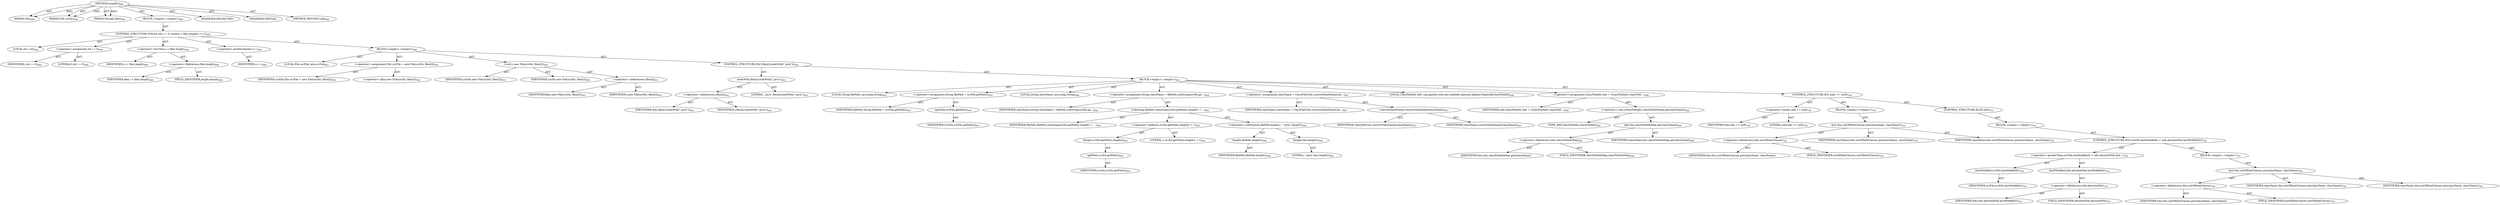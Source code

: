 digraph "scanDir" {  
"111669149710" [label = <(METHOD,scanDir)<SUB>688</SUB>> ]
"115964117018" [label = <(PARAM,this)<SUB>688</SUB>> ]
"115964117019" [label = <(PARAM,File srcDir)<SUB>688</SUB>> ]
"115964117020" [label = <(PARAM,String[] files)<SUB>688</SUB>> ]
"25769803874" [label = <(BLOCK,&lt;empty&gt;,&lt;empty&gt;)<SUB>688</SUB>> ]
"47244640338" [label = <(CONTROL_STRUCTURE,FOR,for (int i = 0; Some(i &lt; files.length); i++))<SUB>690</SUB>> ]
"94489280603" [label = <(LOCAL,int i: int)<SUB>690</SUB>> ]
"30064771674" [label = <(&lt;operator&gt;.assignment,int i = 0)<SUB>690</SUB>> ]
"68719477226" [label = <(IDENTIFIER,i,int i = 0)<SUB>690</SUB>> ]
"90194313321" [label = <(LITERAL,0,int i = 0)<SUB>690</SUB>> ]
"30064771675" [label = <(&lt;operator&gt;.lessThan,i &lt; files.length)<SUB>690</SUB>> ]
"68719477227" [label = <(IDENTIFIER,i,i &lt; files.length)<SUB>690</SUB>> ]
"30064771676" [label = <(&lt;operator&gt;.fieldAccess,files.length)<SUB>690</SUB>> ]
"68719477228" [label = <(IDENTIFIER,files,i &lt; files.length)<SUB>690</SUB>> ]
"55834574960" [label = <(FIELD_IDENTIFIER,length,length)<SUB>690</SUB>> ]
"30064771677" [label = <(&lt;operator&gt;.postIncrement,i++)<SUB>690</SUB>> ]
"68719477229" [label = <(IDENTIFIER,i,i++)<SUB>690</SUB>> ]
"25769803875" [label = <(BLOCK,&lt;empty&gt;,&lt;empty&gt;)<SUB>690</SUB>> ]
"94489280604" [label = <(LOCAL,File srcFile: java.io.File)<SUB>691</SUB>> ]
"30064771678" [label = <(&lt;operator&gt;.assignment,File srcFile = new File(srcDir, files[i]))<SUB>691</SUB>> ]
"68719477230" [label = <(IDENTIFIER,srcFile,File srcFile = new File(srcDir, files[i]))<SUB>691</SUB>> ]
"30064771679" [label = <(&lt;operator&gt;.alloc,new File(srcDir, files[i]))<SUB>691</SUB>> ]
"30064771680" [label = <(&lt;init&gt;,new File(srcDir, files[i]))<SUB>691</SUB>> ]
"68719477231" [label = <(IDENTIFIER,srcFile,new File(srcDir, files[i]))<SUB>691</SUB>> ]
"68719477232" [label = <(IDENTIFIER,srcDir,new File(srcDir, files[i]))<SUB>691</SUB>> ]
"30064771681" [label = <(&lt;operator&gt;.indexAccess,files[i])<SUB>691</SUB>> ]
"68719477233" [label = <(IDENTIFIER,files,new File(srcDir, files[i]))<SUB>691</SUB>> ]
"68719477234" [label = <(IDENTIFIER,i,new File(srcDir, files[i]))<SUB>691</SUB>> ]
"47244640339" [label = <(CONTROL_STRUCTURE,IF,if (files[i].endsWith(&quot;.java&quot;)))<SUB>692</SUB>> ]
"30064771682" [label = <(endsWith,files[i].endsWith(&quot;.java&quot;))<SUB>692</SUB>> ]
"30064771683" [label = <(&lt;operator&gt;.indexAccess,files[i])<SUB>692</SUB>> ]
"68719477235" [label = <(IDENTIFIER,files,files[i].endsWith(&quot;.java&quot;))<SUB>692</SUB>> ]
"68719477236" [label = <(IDENTIFIER,i,files[i].endsWith(&quot;.java&quot;))<SUB>692</SUB>> ]
"90194313322" [label = <(LITERAL,&quot;.java&quot;,files[i].endsWith(&quot;.java&quot;))<SUB>692</SUB>> ]
"25769803876" [label = <(BLOCK,&lt;empty&gt;,&lt;empty&gt;)<SUB>692</SUB>> ]
"94489280605" [label = <(LOCAL,String filePath: java.lang.String)<SUB>693</SUB>> ]
"30064771684" [label = <(&lt;operator&gt;.assignment,String filePath = srcFile.getPath())<SUB>693</SUB>> ]
"68719477237" [label = <(IDENTIFIER,filePath,String filePath = srcFile.getPath())<SUB>693</SUB>> ]
"30064771685" [label = <(getPath,srcFile.getPath())<SUB>693</SUB>> ]
"68719477238" [label = <(IDENTIFIER,srcFile,srcFile.getPath())<SUB>693</SUB>> ]
"94489280606" [label = <(LOCAL,String className: java.lang.String)<SUB>694</SUB>> ]
"30064771686" [label = <(&lt;operator&gt;.assignment,String className = filePath.substring(srcDir.ge...)<SUB>694</SUB>> ]
"68719477239" [label = <(IDENTIFIER,className,String className = filePath.substring(srcDir.ge...)<SUB>694</SUB>> ]
"30064771687" [label = <(substring,filePath.substring(srcDir.getPath().length() + ...)<SUB>695</SUB>> ]
"68719477240" [label = <(IDENTIFIER,filePath,filePath.substring(srcDir.getPath().length() + ...)<SUB>695</SUB>> ]
"30064771688" [label = <(&lt;operator&gt;.addition,srcDir.getPath().length() + 1)<SUB>695</SUB>> ]
"30064771689" [label = <(length,srcDir.getPath().length())<SUB>695</SUB>> ]
"30064771690" [label = <(getPath,srcDir.getPath())<SUB>695</SUB>> ]
"68719477241" [label = <(IDENTIFIER,srcDir,srcDir.getPath())<SUB>695</SUB>> ]
"90194313323" [label = <(LITERAL,1,srcDir.getPath().length() + 1)<SUB>695</SUB>> ]
"30064771691" [label = <(&lt;operator&gt;.subtraction,filePath.length() - &quot;.java&quot;.length())<SUB>696</SUB>> ]
"30064771692" [label = <(length,filePath.length())<SUB>696</SUB>> ]
"68719477242" [label = <(IDENTIFIER,filePath,filePath.length())<SUB>696</SUB>> ]
"30064771693" [label = <(length,this.length())<SUB>696</SUB>> ]
"90194313324" [label = <(LITERAL,&quot;.java&quot;,this.length())<SUB>696</SUB>> ]
"30064771694" [label = <(&lt;operator&gt;.assignment,className = ClassFileUtils.convertSlashName(cla...)<SUB>697</SUB>> ]
"68719477243" [label = <(IDENTIFIER,className,className = ClassFileUtils.convertSlashName(cla...)<SUB>697</SUB>> ]
"30064771695" [label = <(convertSlashName,convertSlashName(className))<SUB>697</SUB>> ]
"68719477244" [label = <(IDENTIFIER,ClassFileUtils,convertSlashName(className))<SUB>697</SUB>> ]
"68719477245" [label = <(IDENTIFIER,className,convertSlashName(className))<SUB>697</SUB>> ]
"94489280607" [label = <(LOCAL,ClassFileInfo info: org.apache.tools.ant.taskdefs.optional.depend.Depend$ClassFileInfo)<SUB>698</SUB>> ]
"30064771696" [label = <(&lt;operator&gt;.assignment,ClassFileInfo info = (ClassFileInfo) classFileI...)<SUB>698</SUB>> ]
"68719477246" [label = <(IDENTIFIER,info,ClassFileInfo info = (ClassFileInfo) classFileI...)<SUB>698</SUB>> ]
"30064771697" [label = <(&lt;operator&gt;.cast,(ClassFileInfo) classFileInfoMap.get(className))<SUB>699</SUB>> ]
"180388626465" [label = <(TYPE_REF,ClassFileInfo,ClassFileInfo)<SUB>699</SUB>> ]
"30064771698" [label = <(get,this.classFileInfoMap.get(className))<SUB>699</SUB>> ]
"30064771699" [label = <(&lt;operator&gt;.fieldAccess,this.classFileInfoMap)<SUB>699</SUB>> ]
"68719477247" [label = <(IDENTIFIER,this,this.classFileInfoMap.get(className))> ]
"55834574961" [label = <(FIELD_IDENTIFIER,classFileInfoMap,classFileInfoMap)<SUB>699</SUB>> ]
"68719477248" [label = <(IDENTIFIER,className,this.classFileInfoMap.get(className))<SUB>699</SUB>> ]
"47244640340" [label = <(CONTROL_STRUCTURE,IF,if (info == null))<SUB>700</SUB>> ]
"30064771700" [label = <(&lt;operator&gt;.equals,info == null)<SUB>700</SUB>> ]
"68719477249" [label = <(IDENTIFIER,info,info == null)<SUB>700</SUB>> ]
"90194313325" [label = <(LITERAL,null,info == null)<SUB>700</SUB>> ]
"25769803877" [label = <(BLOCK,&lt;empty&gt;,&lt;empty&gt;)<SUB>700</SUB>> ]
"30064771701" [label = <(put,this.outOfDateClasses.put(className, className))<SUB>702</SUB>> ]
"30064771702" [label = <(&lt;operator&gt;.fieldAccess,this.outOfDateClasses)<SUB>702</SUB>> ]
"68719477250" [label = <(IDENTIFIER,this,this.outOfDateClasses.put(className, className))> ]
"55834574962" [label = <(FIELD_IDENTIFIER,outOfDateClasses,outOfDateClasses)<SUB>702</SUB>> ]
"68719477251" [label = <(IDENTIFIER,className,this.outOfDateClasses.put(className, className))<SUB>702</SUB>> ]
"68719477252" [label = <(IDENTIFIER,className,this.outOfDateClasses.put(className, className))<SUB>702</SUB>> ]
"47244640341" [label = <(CONTROL_STRUCTURE,ELSE,else)<SUB>703</SUB>> ]
"25769803878" [label = <(BLOCK,&lt;empty&gt;,&lt;empty&gt;)<SUB>703</SUB>> ]
"47244640342" [label = <(CONTROL_STRUCTURE,IF,if (srcFile.lastModified() &gt; info.absoluteFile.lastModified()))<SUB>704</SUB>> ]
"30064771703" [label = <(&lt;operator&gt;.greaterThan,srcFile.lastModified() &gt; info.absoluteFile.last...)<SUB>704</SUB>> ]
"30064771704" [label = <(lastModified,srcFile.lastModified())<SUB>704</SUB>> ]
"68719477253" [label = <(IDENTIFIER,srcFile,srcFile.lastModified())<SUB>704</SUB>> ]
"30064771705" [label = <(lastModified,info.absoluteFile.lastModified())<SUB>705</SUB>> ]
"30064771706" [label = <(&lt;operator&gt;.fieldAccess,info.absoluteFile)<SUB>705</SUB>> ]
"68719477254" [label = <(IDENTIFIER,info,info.absoluteFile.lastModified())<SUB>705</SUB>> ]
"55834574963" [label = <(FIELD_IDENTIFIER,absoluteFile,absoluteFile)<SUB>705</SUB>> ]
"25769803879" [label = <(BLOCK,&lt;empty&gt;,&lt;empty&gt;)<SUB>705</SUB>> ]
"30064771707" [label = <(put,this.outOfDateClasses.put(className, className))<SUB>706</SUB>> ]
"30064771708" [label = <(&lt;operator&gt;.fieldAccess,this.outOfDateClasses)<SUB>706</SUB>> ]
"68719477255" [label = <(IDENTIFIER,this,this.outOfDateClasses.put(className, className))> ]
"55834574964" [label = <(FIELD_IDENTIFIER,outOfDateClasses,outOfDateClasses)<SUB>706</SUB>> ]
"68719477256" [label = <(IDENTIFIER,className,this.outOfDateClasses.put(className, className))<SUB>706</SUB>> ]
"68719477257" [label = <(IDENTIFIER,className,this.outOfDateClasses.put(className, className))<SUB>706</SUB>> ]
"133143986224" [label = <(MODIFIER,PROTECTED)> ]
"133143986225" [label = <(MODIFIER,VIRTUAL)> ]
"128849018894" [label = <(METHOD_RETURN,void)<SUB>688</SUB>> ]
  "111669149710" -> "115964117018"  [ label = "AST: "] 
  "111669149710" -> "115964117019"  [ label = "AST: "] 
  "111669149710" -> "115964117020"  [ label = "AST: "] 
  "111669149710" -> "25769803874"  [ label = "AST: "] 
  "111669149710" -> "133143986224"  [ label = "AST: "] 
  "111669149710" -> "133143986225"  [ label = "AST: "] 
  "111669149710" -> "128849018894"  [ label = "AST: "] 
  "25769803874" -> "47244640338"  [ label = "AST: "] 
  "47244640338" -> "94489280603"  [ label = "AST: "] 
  "47244640338" -> "30064771674"  [ label = "AST: "] 
  "47244640338" -> "30064771675"  [ label = "AST: "] 
  "47244640338" -> "30064771677"  [ label = "AST: "] 
  "47244640338" -> "25769803875"  [ label = "AST: "] 
  "30064771674" -> "68719477226"  [ label = "AST: "] 
  "30064771674" -> "90194313321"  [ label = "AST: "] 
  "30064771675" -> "68719477227"  [ label = "AST: "] 
  "30064771675" -> "30064771676"  [ label = "AST: "] 
  "30064771676" -> "68719477228"  [ label = "AST: "] 
  "30064771676" -> "55834574960"  [ label = "AST: "] 
  "30064771677" -> "68719477229"  [ label = "AST: "] 
  "25769803875" -> "94489280604"  [ label = "AST: "] 
  "25769803875" -> "30064771678"  [ label = "AST: "] 
  "25769803875" -> "30064771680"  [ label = "AST: "] 
  "25769803875" -> "47244640339"  [ label = "AST: "] 
  "30064771678" -> "68719477230"  [ label = "AST: "] 
  "30064771678" -> "30064771679"  [ label = "AST: "] 
  "30064771680" -> "68719477231"  [ label = "AST: "] 
  "30064771680" -> "68719477232"  [ label = "AST: "] 
  "30064771680" -> "30064771681"  [ label = "AST: "] 
  "30064771681" -> "68719477233"  [ label = "AST: "] 
  "30064771681" -> "68719477234"  [ label = "AST: "] 
  "47244640339" -> "30064771682"  [ label = "AST: "] 
  "47244640339" -> "25769803876"  [ label = "AST: "] 
  "30064771682" -> "30064771683"  [ label = "AST: "] 
  "30064771682" -> "90194313322"  [ label = "AST: "] 
  "30064771683" -> "68719477235"  [ label = "AST: "] 
  "30064771683" -> "68719477236"  [ label = "AST: "] 
  "25769803876" -> "94489280605"  [ label = "AST: "] 
  "25769803876" -> "30064771684"  [ label = "AST: "] 
  "25769803876" -> "94489280606"  [ label = "AST: "] 
  "25769803876" -> "30064771686"  [ label = "AST: "] 
  "25769803876" -> "30064771694"  [ label = "AST: "] 
  "25769803876" -> "94489280607"  [ label = "AST: "] 
  "25769803876" -> "30064771696"  [ label = "AST: "] 
  "25769803876" -> "47244640340"  [ label = "AST: "] 
  "30064771684" -> "68719477237"  [ label = "AST: "] 
  "30064771684" -> "30064771685"  [ label = "AST: "] 
  "30064771685" -> "68719477238"  [ label = "AST: "] 
  "30064771686" -> "68719477239"  [ label = "AST: "] 
  "30064771686" -> "30064771687"  [ label = "AST: "] 
  "30064771687" -> "68719477240"  [ label = "AST: "] 
  "30064771687" -> "30064771688"  [ label = "AST: "] 
  "30064771687" -> "30064771691"  [ label = "AST: "] 
  "30064771688" -> "30064771689"  [ label = "AST: "] 
  "30064771688" -> "90194313323"  [ label = "AST: "] 
  "30064771689" -> "30064771690"  [ label = "AST: "] 
  "30064771690" -> "68719477241"  [ label = "AST: "] 
  "30064771691" -> "30064771692"  [ label = "AST: "] 
  "30064771691" -> "30064771693"  [ label = "AST: "] 
  "30064771692" -> "68719477242"  [ label = "AST: "] 
  "30064771693" -> "90194313324"  [ label = "AST: "] 
  "30064771694" -> "68719477243"  [ label = "AST: "] 
  "30064771694" -> "30064771695"  [ label = "AST: "] 
  "30064771695" -> "68719477244"  [ label = "AST: "] 
  "30064771695" -> "68719477245"  [ label = "AST: "] 
  "30064771696" -> "68719477246"  [ label = "AST: "] 
  "30064771696" -> "30064771697"  [ label = "AST: "] 
  "30064771697" -> "180388626465"  [ label = "AST: "] 
  "30064771697" -> "30064771698"  [ label = "AST: "] 
  "30064771698" -> "30064771699"  [ label = "AST: "] 
  "30064771698" -> "68719477248"  [ label = "AST: "] 
  "30064771699" -> "68719477247"  [ label = "AST: "] 
  "30064771699" -> "55834574961"  [ label = "AST: "] 
  "47244640340" -> "30064771700"  [ label = "AST: "] 
  "47244640340" -> "25769803877"  [ label = "AST: "] 
  "47244640340" -> "47244640341"  [ label = "AST: "] 
  "30064771700" -> "68719477249"  [ label = "AST: "] 
  "30064771700" -> "90194313325"  [ label = "AST: "] 
  "25769803877" -> "30064771701"  [ label = "AST: "] 
  "30064771701" -> "30064771702"  [ label = "AST: "] 
  "30064771701" -> "68719477251"  [ label = "AST: "] 
  "30064771701" -> "68719477252"  [ label = "AST: "] 
  "30064771702" -> "68719477250"  [ label = "AST: "] 
  "30064771702" -> "55834574962"  [ label = "AST: "] 
  "47244640341" -> "25769803878"  [ label = "AST: "] 
  "25769803878" -> "47244640342"  [ label = "AST: "] 
  "47244640342" -> "30064771703"  [ label = "AST: "] 
  "47244640342" -> "25769803879"  [ label = "AST: "] 
  "30064771703" -> "30064771704"  [ label = "AST: "] 
  "30064771703" -> "30064771705"  [ label = "AST: "] 
  "30064771704" -> "68719477253"  [ label = "AST: "] 
  "30064771705" -> "30064771706"  [ label = "AST: "] 
  "30064771706" -> "68719477254"  [ label = "AST: "] 
  "30064771706" -> "55834574963"  [ label = "AST: "] 
  "25769803879" -> "30064771707"  [ label = "AST: "] 
  "30064771707" -> "30064771708"  [ label = "AST: "] 
  "30064771707" -> "68719477256"  [ label = "AST: "] 
  "30064771707" -> "68719477257"  [ label = "AST: "] 
  "30064771708" -> "68719477255"  [ label = "AST: "] 
  "30064771708" -> "55834574964"  [ label = "AST: "] 
  "111669149710" -> "115964117018"  [ label = "DDG: "] 
  "111669149710" -> "115964117019"  [ label = "DDG: "] 
  "111669149710" -> "115964117020"  [ label = "DDG: "] 
}
